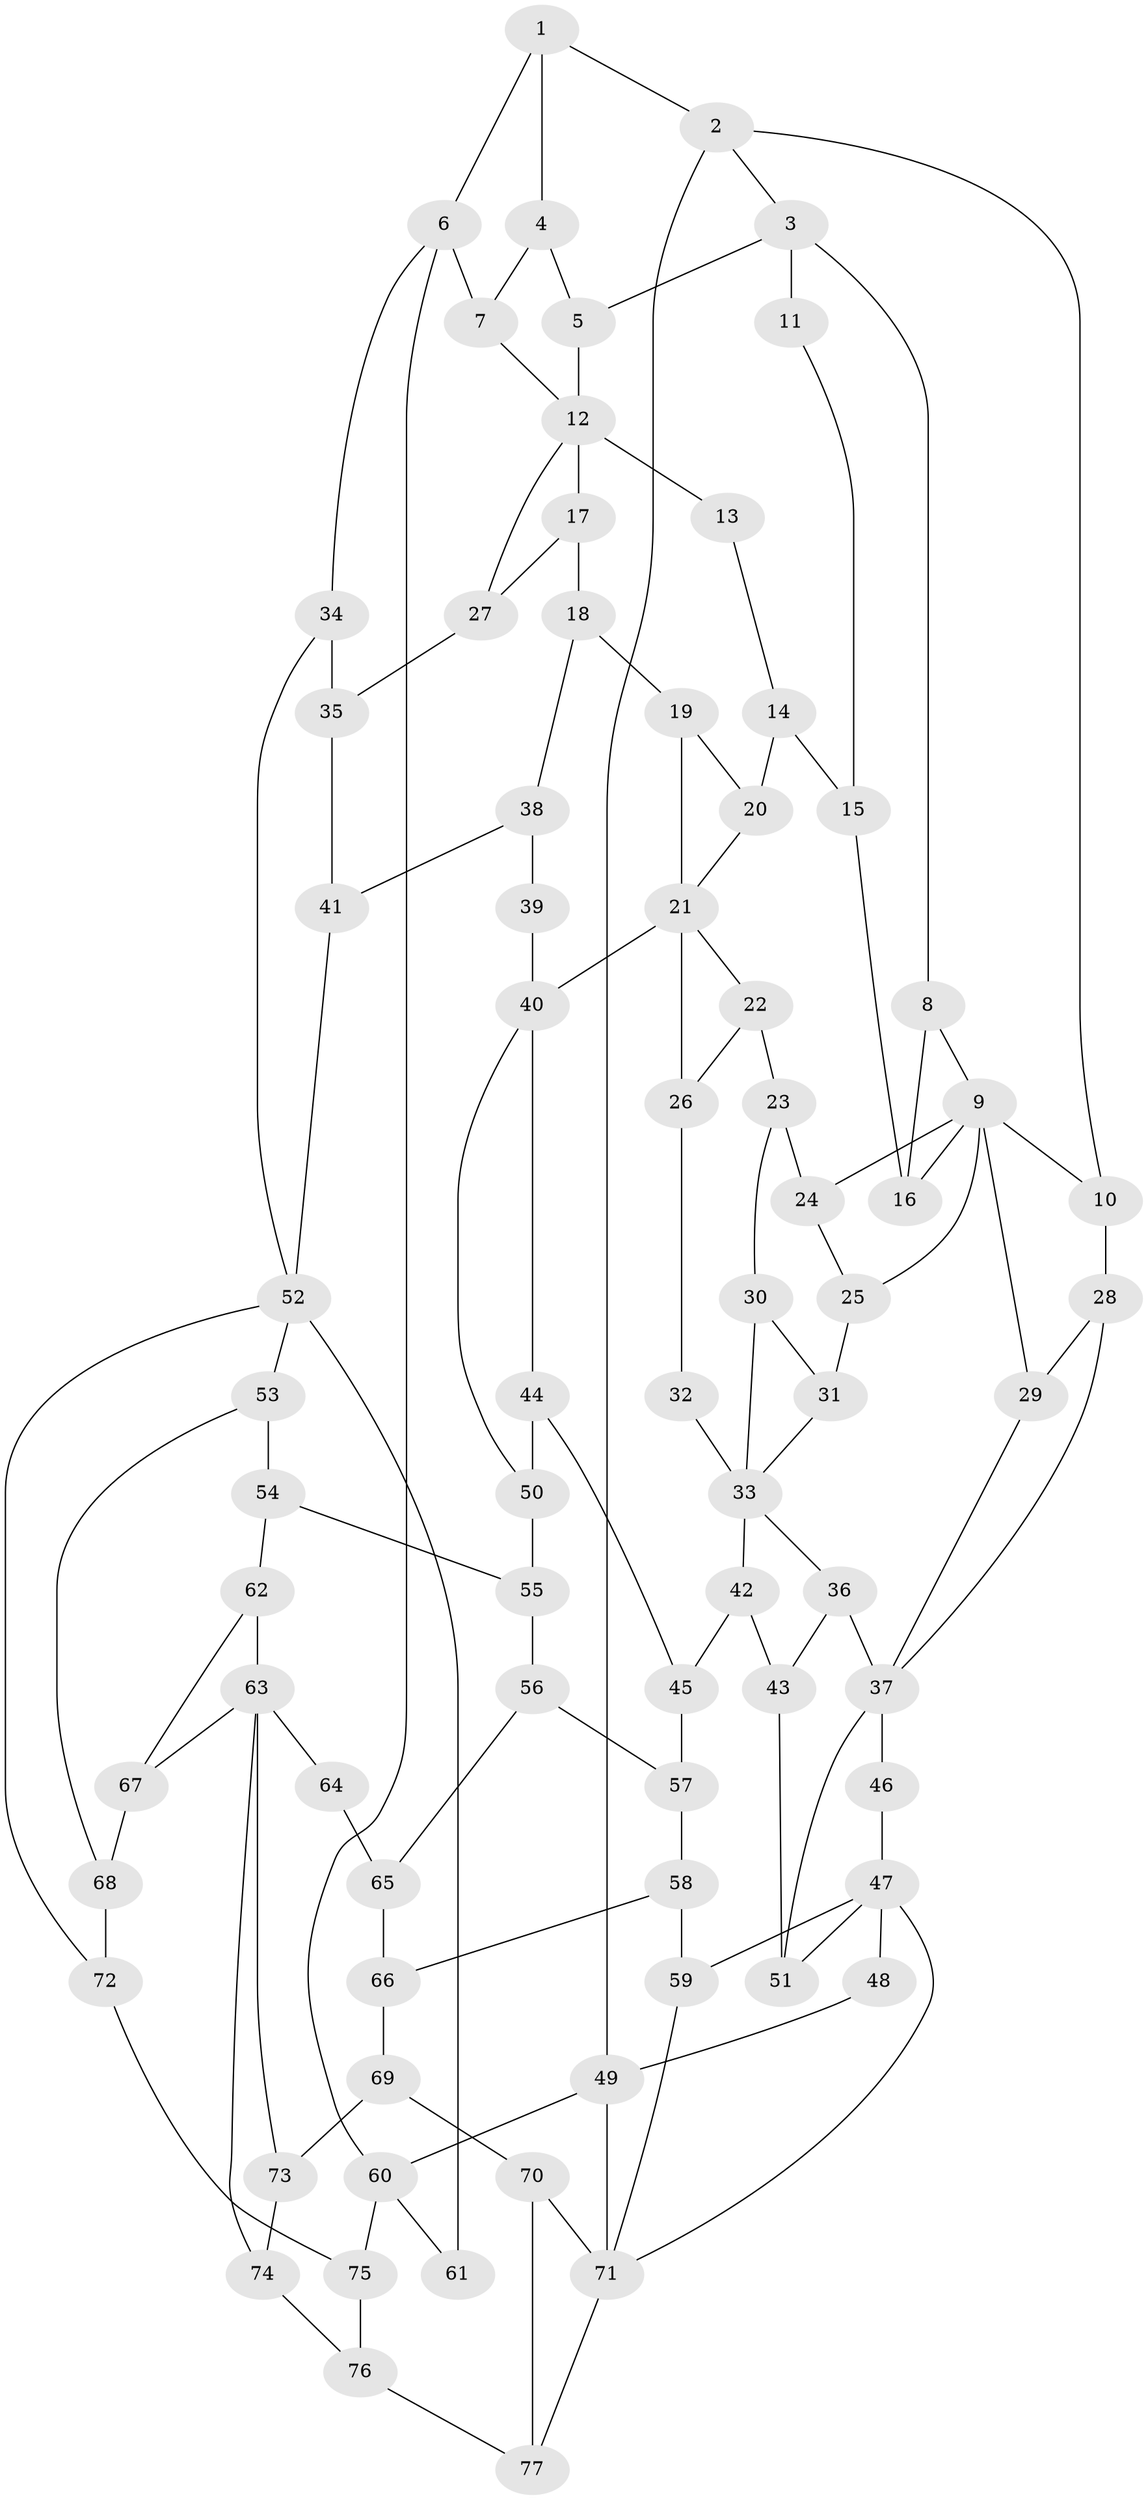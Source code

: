 // original degree distribution, {3: 0.01834862385321101, 5: 0.47706422018348627, 4: 0.26605504587155965, 6: 0.23853211009174313}
// Generated by graph-tools (version 1.1) at 2025/54/03/04/25 22:54:38]
// undirected, 77 vertices, 124 edges
graph export_dot {
  node [color=gray90,style=filled];
  1;
  2;
  3;
  4;
  5;
  6;
  7;
  8;
  9;
  10;
  11;
  12;
  13;
  14;
  15;
  16;
  17;
  18;
  19;
  20;
  21;
  22;
  23;
  24;
  25;
  26;
  27;
  28;
  29;
  30;
  31;
  32;
  33;
  34;
  35;
  36;
  37;
  38;
  39;
  40;
  41;
  42;
  43;
  44;
  45;
  46;
  47;
  48;
  49;
  50;
  51;
  52;
  53;
  54;
  55;
  56;
  57;
  58;
  59;
  60;
  61;
  62;
  63;
  64;
  65;
  66;
  67;
  68;
  69;
  70;
  71;
  72;
  73;
  74;
  75;
  76;
  77;
  1 -- 2 [weight=1.0];
  1 -- 4 [weight=1.0];
  1 -- 6 [weight=1.0];
  2 -- 3 [weight=1.0];
  2 -- 10 [weight=1.0];
  2 -- 49 [weight=1.0];
  3 -- 5 [weight=1.0];
  3 -- 8 [weight=1.0];
  3 -- 11 [weight=2.0];
  4 -- 5 [weight=1.0];
  4 -- 7 [weight=1.0];
  5 -- 12 [weight=1.0];
  6 -- 7 [weight=1.0];
  6 -- 34 [weight=1.0];
  6 -- 60 [weight=1.0];
  7 -- 12 [weight=1.0];
  8 -- 9 [weight=1.0];
  8 -- 16 [weight=1.0];
  9 -- 10 [weight=1.0];
  9 -- 16 [weight=1.0];
  9 -- 24 [weight=1.0];
  9 -- 25 [weight=1.0];
  9 -- 29 [weight=1.0];
  10 -- 28 [weight=1.0];
  11 -- 15 [weight=1.0];
  12 -- 13 [weight=2.0];
  12 -- 17 [weight=1.0];
  12 -- 27 [weight=1.0];
  13 -- 14 [weight=1.0];
  14 -- 15 [weight=1.0];
  14 -- 20 [weight=1.0];
  15 -- 16 [weight=1.0];
  17 -- 18 [weight=1.0];
  17 -- 27 [weight=1.0];
  18 -- 19 [weight=1.0];
  18 -- 38 [weight=1.0];
  19 -- 20 [weight=1.0];
  19 -- 21 [weight=1.0];
  20 -- 21 [weight=1.0];
  21 -- 22 [weight=1.0];
  21 -- 26 [weight=1.0];
  21 -- 40 [weight=2.0];
  22 -- 23 [weight=1.0];
  22 -- 26 [weight=1.0];
  23 -- 24 [weight=1.0];
  23 -- 30 [weight=1.0];
  24 -- 25 [weight=1.0];
  25 -- 31 [weight=1.0];
  26 -- 32 [weight=1.0];
  27 -- 35 [weight=1.0];
  28 -- 29 [weight=1.0];
  28 -- 37 [weight=1.0];
  29 -- 37 [weight=1.0];
  30 -- 31 [weight=1.0];
  30 -- 33 [weight=1.0];
  31 -- 33 [weight=1.0];
  32 -- 33 [weight=2.0];
  33 -- 36 [weight=1.0];
  33 -- 42 [weight=1.0];
  34 -- 35 [weight=1.0];
  34 -- 52 [weight=1.0];
  35 -- 41 [weight=1.0];
  36 -- 37 [weight=1.0];
  36 -- 43 [weight=1.0];
  37 -- 46 [weight=2.0];
  37 -- 51 [weight=1.0];
  38 -- 39 [weight=1.0];
  38 -- 41 [weight=1.0];
  39 -- 40 [weight=2.0];
  40 -- 44 [weight=1.0];
  40 -- 50 [weight=1.0];
  41 -- 52 [weight=1.0];
  42 -- 43 [weight=1.0];
  42 -- 45 [weight=1.0];
  43 -- 51 [weight=1.0];
  44 -- 45 [weight=1.0];
  44 -- 50 [weight=1.0];
  45 -- 57 [weight=1.0];
  46 -- 47 [weight=1.0];
  47 -- 48 [weight=2.0];
  47 -- 51 [weight=1.0];
  47 -- 59 [weight=1.0];
  47 -- 71 [weight=1.0];
  48 -- 49 [weight=1.0];
  49 -- 60 [weight=1.0];
  49 -- 71 [weight=1.0];
  50 -- 55 [weight=1.0];
  52 -- 53 [weight=1.0];
  52 -- 61 [weight=2.0];
  52 -- 72 [weight=1.0];
  53 -- 54 [weight=1.0];
  53 -- 68 [weight=1.0];
  54 -- 55 [weight=1.0];
  54 -- 62 [weight=1.0];
  55 -- 56 [weight=1.0];
  56 -- 57 [weight=1.0];
  56 -- 65 [weight=1.0];
  57 -- 58 [weight=1.0];
  58 -- 59 [weight=1.0];
  58 -- 66 [weight=1.0];
  59 -- 71 [weight=1.0];
  60 -- 61 [weight=1.0];
  60 -- 75 [weight=1.0];
  62 -- 63 [weight=1.0];
  62 -- 67 [weight=1.0];
  63 -- 64 [weight=2.0];
  63 -- 67 [weight=1.0];
  63 -- 73 [weight=1.0];
  63 -- 74 [weight=1.0];
  64 -- 65 [weight=1.0];
  65 -- 66 [weight=1.0];
  66 -- 69 [weight=1.0];
  67 -- 68 [weight=1.0];
  68 -- 72 [weight=1.0];
  69 -- 70 [weight=1.0];
  69 -- 73 [weight=1.0];
  70 -- 71 [weight=1.0];
  70 -- 77 [weight=1.0];
  71 -- 77 [weight=1.0];
  72 -- 75 [weight=1.0];
  73 -- 74 [weight=1.0];
  74 -- 76 [weight=1.0];
  75 -- 76 [weight=1.0];
  76 -- 77 [weight=1.0];
}
